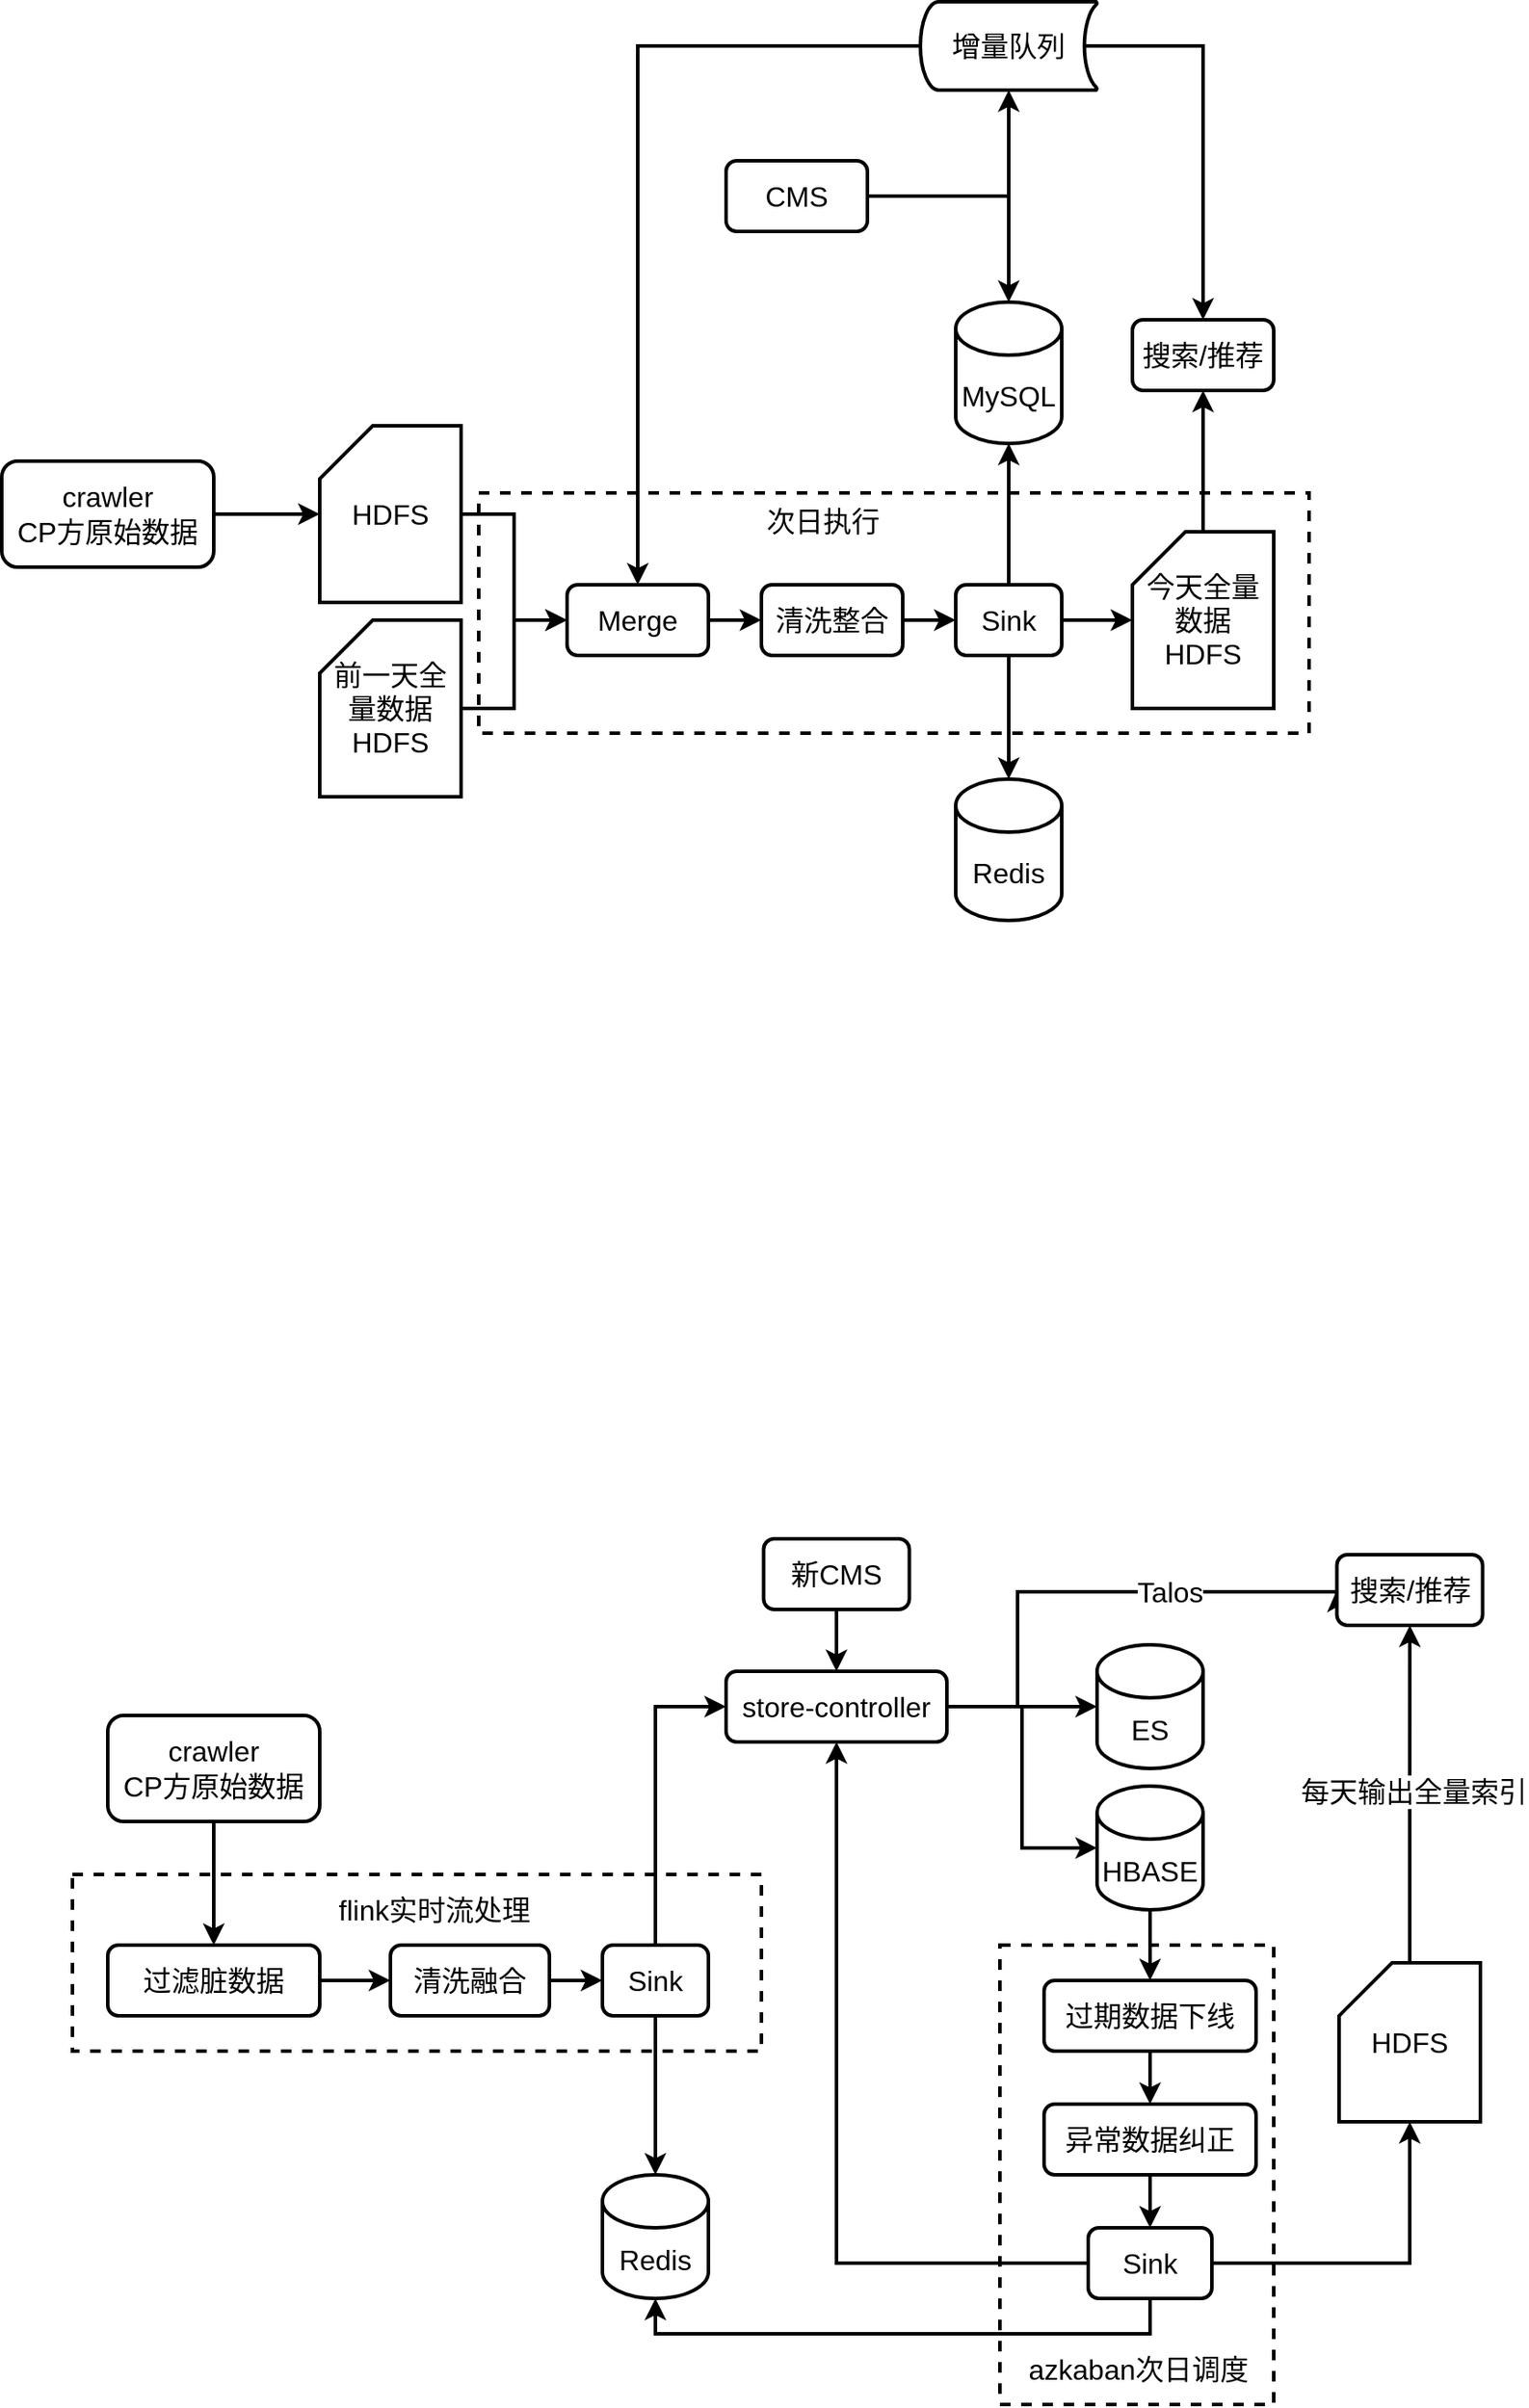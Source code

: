 <mxfile version="14.2.7" type="github">
  <diagram id="VjVRpiudHXe4usmQhJof" name="第 1 页">
    <mxGraphModel dx="1426" dy="844" grid="0" gridSize="10" guides="1" tooltips="1" connect="1" arrows="1" fold="1" page="1" pageScale="1" pageWidth="1169" pageHeight="827" math="0" shadow="0">
      <root>
        <mxCell id="0" />
        <mxCell id="1" parent="0" />
        <mxCell id="4UaUl_g-EKsj6W3iqg6l-78" value="" style="rounded=0;whiteSpace=wrap;html=1;strokeWidth=2;fontSize=16;dashed=1;" vertex="1" parent="1">
          <mxGeometry x="685" y="1210" width="155" height="260" as="geometry" />
        </mxCell>
        <mxCell id="4UaUl_g-EKsj6W3iqg6l-38" value="" style="rounded=0;whiteSpace=wrap;html=1;strokeWidth=2;fontSize=16;dashed=1;" vertex="1" parent="1">
          <mxGeometry x="160" y="1170" width="390" height="100" as="geometry" />
        </mxCell>
        <mxCell id="4UaUl_g-EKsj6W3iqg6l-20" value="" style="rounded=0;whiteSpace=wrap;html=1;strokeWidth=2;fontSize=16;dashed=1;" vertex="1" parent="1">
          <mxGeometry x="390" y="388" width="470" height="136" as="geometry" />
        </mxCell>
        <mxCell id="4UaUl_g-EKsj6W3iqg6l-3" value="" style="edgeStyle=orthogonalEdgeStyle;rounded=0;orthogonalLoop=1;jettySize=auto;html=1;fontSize=16;strokeWidth=2;" edge="1" parent="1" source="4UaUl_g-EKsj6W3iqg6l-1" target="4UaUl_g-EKsj6W3iqg6l-2">
          <mxGeometry relative="1" as="geometry" />
        </mxCell>
        <mxCell id="4UaUl_g-EKsj6W3iqg6l-1" value="crawler&lt;br style=&quot;font-size: 16px;&quot;&gt;CP方原始数据" style="rounded=1;whiteSpace=wrap;html=1;strokeWidth=2;fontSize=16;" vertex="1" parent="1">
          <mxGeometry x="120" y="370" width="120" height="60" as="geometry" />
        </mxCell>
        <mxCell id="4UaUl_g-EKsj6W3iqg6l-6" style="edgeStyle=orthogonalEdgeStyle;rounded=0;orthogonalLoop=1;jettySize=auto;html=1;exitX=1;exitY=0.5;exitDx=0;exitDy=0;exitPerimeter=0;entryX=0;entryY=0.5;entryDx=0;entryDy=0;strokeWidth=2;fontSize=16;" edge="1" parent="1" source="4UaUl_g-EKsj6W3iqg6l-2" target="4UaUl_g-EKsj6W3iqg6l-5">
          <mxGeometry relative="1" as="geometry" />
        </mxCell>
        <mxCell id="4UaUl_g-EKsj6W3iqg6l-2" value="HDFS" style="shape=card;whiteSpace=wrap;html=1;strokeWidth=2;fontSize=16;" vertex="1" parent="1">
          <mxGeometry x="300" y="350" width="80" height="100" as="geometry" />
        </mxCell>
        <mxCell id="4UaUl_g-EKsj6W3iqg6l-7" style="edgeStyle=orthogonalEdgeStyle;rounded=0;orthogonalLoop=1;jettySize=auto;html=1;exitX=1;exitY=0.5;exitDx=0;exitDy=0;exitPerimeter=0;entryX=0;entryY=0.5;entryDx=0;entryDy=0;strokeWidth=2;fontSize=16;" edge="1" parent="1" source="4UaUl_g-EKsj6W3iqg6l-4" target="4UaUl_g-EKsj6W3iqg6l-5">
          <mxGeometry relative="1" as="geometry" />
        </mxCell>
        <mxCell id="4UaUl_g-EKsj6W3iqg6l-4" value="前一天全量数据&lt;br&gt;HDFS" style="shape=card;whiteSpace=wrap;html=1;strokeWidth=2;fontSize=16;" vertex="1" parent="1">
          <mxGeometry x="300" y="460" width="80" height="100" as="geometry" />
        </mxCell>
        <mxCell id="4UaUl_g-EKsj6W3iqg6l-9" value="" style="edgeStyle=orthogonalEdgeStyle;rounded=0;orthogonalLoop=1;jettySize=auto;html=1;strokeWidth=2;fontSize=16;" edge="1" parent="1" source="4UaUl_g-EKsj6W3iqg6l-5" target="4UaUl_g-EKsj6W3iqg6l-8">
          <mxGeometry relative="1" as="geometry" />
        </mxCell>
        <mxCell id="4UaUl_g-EKsj6W3iqg6l-5" value="Merge" style="rounded=1;whiteSpace=wrap;html=1;strokeWidth=2;fontSize=16;" vertex="1" parent="1">
          <mxGeometry x="440" y="440" width="80" height="40" as="geometry" />
        </mxCell>
        <mxCell id="4UaUl_g-EKsj6W3iqg6l-11" value="" style="edgeStyle=orthogonalEdgeStyle;rounded=0;orthogonalLoop=1;jettySize=auto;html=1;strokeWidth=2;fontSize=16;" edge="1" parent="1" source="4UaUl_g-EKsj6W3iqg6l-8" target="4UaUl_g-EKsj6W3iqg6l-10">
          <mxGeometry relative="1" as="geometry" />
        </mxCell>
        <mxCell id="4UaUl_g-EKsj6W3iqg6l-8" value="清洗整合" style="rounded=1;whiteSpace=wrap;html=1;strokeWidth=2;fontSize=16;" vertex="1" parent="1">
          <mxGeometry x="550" y="440" width="80" height="40" as="geometry" />
        </mxCell>
        <mxCell id="4UaUl_g-EKsj6W3iqg6l-13" value="" style="edgeStyle=orthogonalEdgeStyle;rounded=0;orthogonalLoop=1;jettySize=auto;html=1;strokeWidth=2;fontSize=16;" edge="1" parent="1" source="4UaUl_g-EKsj6W3iqg6l-10" target="4UaUl_g-EKsj6W3iqg6l-12">
          <mxGeometry relative="1" as="geometry" />
        </mxCell>
        <mxCell id="4UaUl_g-EKsj6W3iqg6l-15" value="" style="edgeStyle=orthogonalEdgeStyle;rounded=0;orthogonalLoop=1;jettySize=auto;html=1;strokeWidth=2;fontSize=16;" edge="1" parent="1" source="4UaUl_g-EKsj6W3iqg6l-10" target="4UaUl_g-EKsj6W3iqg6l-14">
          <mxGeometry relative="1" as="geometry" />
        </mxCell>
        <mxCell id="4UaUl_g-EKsj6W3iqg6l-17" value="" style="edgeStyle=orthogonalEdgeStyle;rounded=0;orthogonalLoop=1;jettySize=auto;html=1;strokeWidth=2;fontSize=16;" edge="1" parent="1" source="4UaUl_g-EKsj6W3iqg6l-10" target="4UaUl_g-EKsj6W3iqg6l-16">
          <mxGeometry relative="1" as="geometry" />
        </mxCell>
        <mxCell id="4UaUl_g-EKsj6W3iqg6l-10" value="Sink" style="rounded=1;whiteSpace=wrap;html=1;strokeWidth=2;fontSize=16;" vertex="1" parent="1">
          <mxGeometry x="660" y="440" width="60" height="40" as="geometry" />
        </mxCell>
        <mxCell id="4UaUl_g-EKsj6W3iqg6l-19" value="" style="edgeStyle=orthogonalEdgeStyle;rounded=0;orthogonalLoop=1;jettySize=auto;html=1;strokeWidth=2;fontSize=16;" edge="1" parent="1" source="4UaUl_g-EKsj6W3iqg6l-12" target="4UaUl_g-EKsj6W3iqg6l-18">
          <mxGeometry relative="1" as="geometry" />
        </mxCell>
        <mxCell id="4UaUl_g-EKsj6W3iqg6l-12" value="今天全量数据&lt;br&gt;HDFS" style="shape=card;whiteSpace=wrap;html=1;strokeWidth=2;fontSize=16;" vertex="1" parent="1">
          <mxGeometry x="760" y="410" width="80" height="100" as="geometry" />
        </mxCell>
        <mxCell id="4UaUl_g-EKsj6W3iqg6l-14" value="MySQL" style="shape=cylinder3;whiteSpace=wrap;html=1;boundedLbl=1;backgroundOutline=1;size=15;strokeWidth=2;fontSize=16;" vertex="1" parent="1">
          <mxGeometry x="660" y="280" width="60" height="80" as="geometry" />
        </mxCell>
        <mxCell id="4UaUl_g-EKsj6W3iqg6l-16" value="Redis" style="shape=cylinder3;whiteSpace=wrap;html=1;boundedLbl=1;backgroundOutline=1;size=15;strokeWidth=2;fontSize=16;" vertex="1" parent="1">
          <mxGeometry x="660" y="550" width="60" height="80" as="geometry" />
        </mxCell>
        <mxCell id="4UaUl_g-EKsj6W3iqg6l-18" value="搜索/推荐" style="rounded=1;whiteSpace=wrap;html=1;strokeWidth=2;fontSize=16;" vertex="1" parent="1">
          <mxGeometry x="760" y="290" width="80" height="40" as="geometry" />
        </mxCell>
        <mxCell id="4UaUl_g-EKsj6W3iqg6l-21" value="次日执行" style="text;html=1;strokeColor=none;fillColor=none;align=center;verticalAlign=middle;whiteSpace=wrap;rounded=0;dashed=1;fontSize=16;" vertex="1" parent="1">
          <mxGeometry x="545" y="394" width="80" height="20" as="geometry" />
        </mxCell>
        <mxCell id="4UaUl_g-EKsj6W3iqg6l-25" style="edgeStyle=orthogonalEdgeStyle;rounded=0;orthogonalLoop=1;jettySize=auto;html=1;exitX=1;exitY=0.5;exitDx=0;exitDy=0;entryX=0.5;entryY=1;entryDx=0;entryDy=0;entryPerimeter=0;strokeWidth=2;fontSize=16;" edge="1" parent="1" source="4UaUl_g-EKsj6W3iqg6l-23" target="4UaUl_g-EKsj6W3iqg6l-24">
          <mxGeometry relative="1" as="geometry" />
        </mxCell>
        <mxCell id="4UaUl_g-EKsj6W3iqg6l-26" style="edgeStyle=orthogonalEdgeStyle;rounded=0;orthogonalLoop=1;jettySize=auto;html=1;exitX=1;exitY=0.5;exitDx=0;exitDy=0;entryX=0.5;entryY=0;entryDx=0;entryDy=0;entryPerimeter=0;strokeWidth=2;fontSize=16;" edge="1" parent="1" source="4UaUl_g-EKsj6W3iqg6l-23" target="4UaUl_g-EKsj6W3iqg6l-14">
          <mxGeometry relative="1" as="geometry" />
        </mxCell>
        <mxCell id="4UaUl_g-EKsj6W3iqg6l-23" value="CMS" style="rounded=1;whiteSpace=wrap;html=1;strokeWidth=2;fontSize=16;" vertex="1" parent="1">
          <mxGeometry x="530" y="200" width="80" height="40" as="geometry" />
        </mxCell>
        <mxCell id="4UaUl_g-EKsj6W3iqg6l-27" style="edgeStyle=orthogonalEdgeStyle;rounded=0;orthogonalLoop=1;jettySize=auto;html=1;exitX=0.93;exitY=0.5;exitDx=0;exitDy=0;exitPerimeter=0;strokeWidth=2;fontSize=16;" edge="1" parent="1" source="4UaUl_g-EKsj6W3iqg6l-24" target="4UaUl_g-EKsj6W3iqg6l-18">
          <mxGeometry relative="1" as="geometry" />
        </mxCell>
        <mxCell id="4UaUl_g-EKsj6W3iqg6l-29" style="edgeStyle=orthogonalEdgeStyle;rounded=0;orthogonalLoop=1;jettySize=auto;html=1;exitX=0;exitY=0.5;exitDx=0;exitDy=0;exitPerimeter=0;strokeWidth=2;fontSize=16;" edge="1" parent="1" source="4UaUl_g-EKsj6W3iqg6l-24" target="4UaUl_g-EKsj6W3iqg6l-5">
          <mxGeometry relative="1" as="geometry" />
        </mxCell>
        <mxCell id="4UaUl_g-EKsj6W3iqg6l-24" value="增量队列" style="strokeWidth=2;html=1;shape=mxgraph.flowchart.stored_data;whiteSpace=wrap;rounded=0;shadow=0;glass=0;sketch=0;fontSize=16;" vertex="1" parent="1">
          <mxGeometry x="640" y="110" width="100" height="50" as="geometry" />
        </mxCell>
        <mxCell id="4UaUl_g-EKsj6W3iqg6l-33" value="" style="edgeStyle=orthogonalEdgeStyle;rounded=0;orthogonalLoop=1;jettySize=auto;html=1;strokeWidth=2;fontSize=16;" edge="1" parent="1" source="4UaUl_g-EKsj6W3iqg6l-31" target="4UaUl_g-EKsj6W3iqg6l-32">
          <mxGeometry relative="1" as="geometry" />
        </mxCell>
        <mxCell id="4UaUl_g-EKsj6W3iqg6l-31" value="crawler&lt;br style=&quot;font-size: 16px;&quot;&gt;CP方原始数据" style="rounded=1;whiteSpace=wrap;html=1;strokeWidth=2;fontSize=16;" vertex="1" parent="1">
          <mxGeometry x="180" y="1080" width="120" height="60" as="geometry" />
        </mxCell>
        <mxCell id="4UaUl_g-EKsj6W3iqg6l-35" value="" style="edgeStyle=orthogonalEdgeStyle;rounded=0;orthogonalLoop=1;jettySize=auto;html=1;strokeWidth=2;fontSize=16;" edge="1" parent="1" source="4UaUl_g-EKsj6W3iqg6l-32" target="4UaUl_g-EKsj6W3iqg6l-34">
          <mxGeometry relative="1" as="geometry" />
        </mxCell>
        <mxCell id="4UaUl_g-EKsj6W3iqg6l-32" value="过滤脏数据" style="rounded=1;whiteSpace=wrap;html=1;strokeWidth=2;fontSize=16;" vertex="1" parent="1">
          <mxGeometry x="180" y="1210" width="120" height="40" as="geometry" />
        </mxCell>
        <mxCell id="4UaUl_g-EKsj6W3iqg6l-37" value="" style="edgeStyle=orthogonalEdgeStyle;rounded=0;orthogonalLoop=1;jettySize=auto;html=1;strokeWidth=2;fontSize=16;" edge="1" parent="1" source="4UaUl_g-EKsj6W3iqg6l-34" target="4UaUl_g-EKsj6W3iqg6l-36">
          <mxGeometry relative="1" as="geometry" />
        </mxCell>
        <mxCell id="4UaUl_g-EKsj6W3iqg6l-34" value="清洗融合" style="rounded=1;whiteSpace=wrap;html=1;strokeWidth=2;fontSize=16;" vertex="1" parent="1">
          <mxGeometry x="340" y="1210" width="90" height="40" as="geometry" />
        </mxCell>
        <mxCell id="4UaUl_g-EKsj6W3iqg6l-53" value="" style="edgeStyle=orthogonalEdgeStyle;rounded=0;orthogonalLoop=1;jettySize=auto;html=1;strokeWidth=2;fontSize=16;" edge="1" parent="1" source="4UaUl_g-EKsj6W3iqg6l-36" target="4UaUl_g-EKsj6W3iqg6l-52">
          <mxGeometry relative="1" as="geometry" />
        </mxCell>
        <mxCell id="4UaUl_g-EKsj6W3iqg6l-63" style="edgeStyle=orthogonalEdgeStyle;rounded=0;orthogonalLoop=1;jettySize=auto;html=1;exitX=0.5;exitY=0;exitDx=0;exitDy=0;entryX=0;entryY=0.5;entryDx=0;entryDy=0;strokeWidth=2;fontSize=16;" edge="1" parent="1" source="4UaUl_g-EKsj6W3iqg6l-36" target="4UaUl_g-EKsj6W3iqg6l-41">
          <mxGeometry relative="1" as="geometry" />
        </mxCell>
        <mxCell id="4UaUl_g-EKsj6W3iqg6l-36" value="Sink" style="rounded=1;whiteSpace=wrap;html=1;strokeWidth=2;fontSize=16;" vertex="1" parent="1">
          <mxGeometry x="460" y="1210" width="60" height="40" as="geometry" />
        </mxCell>
        <mxCell id="4UaUl_g-EKsj6W3iqg6l-39" value="flink实时流处理" style="text;html=1;strokeColor=none;fillColor=none;align=center;verticalAlign=middle;whiteSpace=wrap;rounded=0;dashed=1;fontSize=16;" vertex="1" parent="1">
          <mxGeometry x="300" y="1180" width="130" height="20" as="geometry" />
        </mxCell>
        <mxCell id="4UaUl_g-EKsj6W3iqg6l-65" value="" style="edgeStyle=orthogonalEdgeStyle;rounded=0;orthogonalLoop=1;jettySize=auto;html=1;strokeWidth=2;fontSize=16;" edge="1" parent="1" source="4UaUl_g-EKsj6W3iqg6l-41" target="4UaUl_g-EKsj6W3iqg6l-45">
          <mxGeometry relative="1" as="geometry" />
        </mxCell>
        <mxCell id="4UaUl_g-EKsj6W3iqg6l-66" style="edgeStyle=orthogonalEdgeStyle;rounded=0;orthogonalLoop=1;jettySize=auto;html=1;exitX=1;exitY=0.5;exitDx=0;exitDy=0;entryX=0;entryY=0.5;entryDx=0;entryDy=0;entryPerimeter=0;strokeWidth=2;fontSize=16;" edge="1" parent="1" source="4UaUl_g-EKsj6W3iqg6l-41" target="4UaUl_g-EKsj6W3iqg6l-50">
          <mxGeometry relative="1" as="geometry" />
        </mxCell>
        <mxCell id="4UaUl_g-EKsj6W3iqg6l-67" style="edgeStyle=orthogonalEdgeStyle;rounded=0;orthogonalLoop=1;jettySize=auto;html=1;exitX=1;exitY=0.5;exitDx=0;exitDy=0;entryX=0;entryY=0.5;entryDx=0;entryDy=0;strokeWidth=2;fontSize=16;" edge="1" parent="1" source="4UaUl_g-EKsj6W3iqg6l-41" target="4UaUl_g-EKsj6W3iqg6l-55">
          <mxGeometry relative="1" as="geometry">
            <Array as="points">
              <mxPoint x="695" y="1075" />
              <mxPoint x="695" y="1010" />
            </Array>
          </mxGeometry>
        </mxCell>
        <mxCell id="4UaUl_g-EKsj6W3iqg6l-68" value="Talos" style="edgeLabel;html=1;align=center;verticalAlign=middle;resizable=0;points=[];fontSize=16;" vertex="1" connectable="0" parent="4UaUl_g-EKsj6W3iqg6l-67">
          <mxGeometry x="0.333" relative="1" as="geometry">
            <mxPoint as="offset" />
          </mxGeometry>
        </mxCell>
        <mxCell id="4UaUl_g-EKsj6W3iqg6l-41" value="store-controller" style="rounded=1;whiteSpace=wrap;html=1;strokeWidth=2;fontSize=16;" vertex="1" parent="1">
          <mxGeometry x="530" y="1055" width="125" height="40" as="geometry" />
        </mxCell>
        <mxCell id="4UaUl_g-EKsj6W3iqg6l-44" style="edgeStyle=orthogonalEdgeStyle;rounded=0;orthogonalLoop=1;jettySize=auto;html=1;exitX=0.5;exitY=1;exitDx=0;exitDy=0;strokeWidth=2;fontSize=16;" edge="1" parent="1" source="4UaUl_g-EKsj6W3iqg6l-43" target="4UaUl_g-EKsj6W3iqg6l-41">
          <mxGeometry relative="1" as="geometry" />
        </mxCell>
        <mxCell id="4UaUl_g-EKsj6W3iqg6l-43" value="新CMS" style="rounded=1;whiteSpace=wrap;html=1;strokeWidth=2;fontSize=16;" vertex="1" parent="1">
          <mxGeometry x="551.25" y="980" width="82.5" height="40" as="geometry" />
        </mxCell>
        <mxCell id="4UaUl_g-EKsj6W3iqg6l-45" value="ES" style="shape=cylinder3;whiteSpace=wrap;html=1;boundedLbl=1;backgroundOutline=1;size=15;strokeWidth=2;fontSize=16;" vertex="1" parent="1">
          <mxGeometry x="740" y="1040" width="60" height="70" as="geometry" />
        </mxCell>
        <mxCell id="4UaUl_g-EKsj6W3iqg6l-71" value="" style="edgeStyle=orthogonalEdgeStyle;rounded=0;orthogonalLoop=1;jettySize=auto;html=1;strokeWidth=2;fontSize=16;" edge="1" parent="1" source="4UaUl_g-EKsj6W3iqg6l-50" target="4UaUl_g-EKsj6W3iqg6l-61">
          <mxGeometry relative="1" as="geometry" />
        </mxCell>
        <mxCell id="4UaUl_g-EKsj6W3iqg6l-50" value="HBASE" style="shape=cylinder3;whiteSpace=wrap;html=1;boundedLbl=1;backgroundOutline=1;size=15;strokeWidth=2;fontSize=16;" vertex="1" parent="1">
          <mxGeometry x="740" y="1120" width="60" height="70" as="geometry" />
        </mxCell>
        <mxCell id="4UaUl_g-EKsj6W3iqg6l-52" value="Redis" style="shape=cylinder3;whiteSpace=wrap;html=1;boundedLbl=1;backgroundOutline=1;size=15;strokeWidth=2;fontSize=16;" vertex="1" parent="1">
          <mxGeometry x="460" y="1340" width="60" height="70" as="geometry" />
        </mxCell>
        <mxCell id="4UaUl_g-EKsj6W3iqg6l-60" style="edgeStyle=orthogonalEdgeStyle;rounded=0;orthogonalLoop=1;jettySize=auto;html=1;exitX=0.5;exitY=0;exitDx=0;exitDy=0;exitPerimeter=0;strokeWidth=2;fontSize=16;" edge="1" parent="1" source="4UaUl_g-EKsj6W3iqg6l-54" target="4UaUl_g-EKsj6W3iqg6l-55">
          <mxGeometry relative="1" as="geometry" />
        </mxCell>
        <mxCell id="4UaUl_g-EKsj6W3iqg6l-80" value="每天输出全量索引" style="edgeLabel;html=1;align=center;verticalAlign=middle;resizable=0;points=[];fontSize=16;" vertex="1" connectable="0" parent="4UaUl_g-EKsj6W3iqg6l-60">
          <mxGeometry x="0.016" y="-2" relative="1" as="geometry">
            <mxPoint as="offset" />
          </mxGeometry>
        </mxCell>
        <mxCell id="4UaUl_g-EKsj6W3iqg6l-54" value="HDFS" style="shape=card;whiteSpace=wrap;html=1;strokeWidth=2;fontSize=16;" vertex="1" parent="1">
          <mxGeometry x="877" y="1220" width="80" height="90" as="geometry" />
        </mxCell>
        <mxCell id="4UaUl_g-EKsj6W3iqg6l-55" value="搜索/推荐" style="rounded=1;whiteSpace=wrap;html=1;strokeWidth=2;fontSize=16;" vertex="1" parent="1">
          <mxGeometry x="875.75" y="989" width="82.5" height="40" as="geometry" />
        </mxCell>
        <mxCell id="4UaUl_g-EKsj6W3iqg6l-72" value="" style="edgeStyle=orthogonalEdgeStyle;rounded=0;orthogonalLoop=1;jettySize=auto;html=1;strokeWidth=2;fontSize=16;" edge="1" parent="1" source="4UaUl_g-EKsj6W3iqg6l-61" target="4UaUl_g-EKsj6W3iqg6l-62">
          <mxGeometry relative="1" as="geometry" />
        </mxCell>
        <mxCell id="4UaUl_g-EKsj6W3iqg6l-61" value="过期数据下线" style="rounded=1;whiteSpace=wrap;html=1;strokeWidth=2;fontSize=16;" vertex="1" parent="1">
          <mxGeometry x="710" y="1230" width="120" height="40" as="geometry" />
        </mxCell>
        <mxCell id="4UaUl_g-EKsj6W3iqg6l-74" value="" style="edgeStyle=orthogonalEdgeStyle;rounded=0;orthogonalLoop=1;jettySize=auto;html=1;strokeWidth=2;fontSize=16;" edge="1" parent="1" source="4UaUl_g-EKsj6W3iqg6l-62" target="4UaUl_g-EKsj6W3iqg6l-73">
          <mxGeometry relative="1" as="geometry" />
        </mxCell>
        <mxCell id="4UaUl_g-EKsj6W3iqg6l-62" value="异常数据纠正" style="rounded=1;whiteSpace=wrap;html=1;strokeWidth=2;fontSize=16;" vertex="1" parent="1">
          <mxGeometry x="710" y="1300" width="120" height="40" as="geometry" />
        </mxCell>
        <mxCell id="4UaUl_g-EKsj6W3iqg6l-75" style="edgeStyle=orthogonalEdgeStyle;rounded=0;orthogonalLoop=1;jettySize=auto;html=1;exitX=0;exitY=0.5;exitDx=0;exitDy=0;entryX=0.5;entryY=1;entryDx=0;entryDy=0;strokeWidth=2;fontSize=16;" edge="1" parent="1" source="4UaUl_g-EKsj6W3iqg6l-73" target="4UaUl_g-EKsj6W3iqg6l-41">
          <mxGeometry relative="1" as="geometry" />
        </mxCell>
        <mxCell id="4UaUl_g-EKsj6W3iqg6l-76" style="edgeStyle=orthogonalEdgeStyle;rounded=0;orthogonalLoop=1;jettySize=auto;html=1;exitX=0.5;exitY=1;exitDx=0;exitDy=0;entryX=0.5;entryY=1;entryDx=0;entryDy=0;entryPerimeter=0;strokeWidth=2;fontSize=16;" edge="1" parent="1" source="4UaUl_g-EKsj6W3iqg6l-73" target="4UaUl_g-EKsj6W3iqg6l-52">
          <mxGeometry relative="1" as="geometry" />
        </mxCell>
        <mxCell id="4UaUl_g-EKsj6W3iqg6l-77" style="edgeStyle=orthogonalEdgeStyle;rounded=0;orthogonalLoop=1;jettySize=auto;html=1;exitX=1;exitY=0.5;exitDx=0;exitDy=0;strokeWidth=2;fontSize=16;" edge="1" parent="1" source="4UaUl_g-EKsj6W3iqg6l-73" target="4UaUl_g-EKsj6W3iqg6l-54">
          <mxGeometry relative="1" as="geometry" />
        </mxCell>
        <mxCell id="4UaUl_g-EKsj6W3iqg6l-73" value="Sink" style="rounded=1;whiteSpace=wrap;html=1;strokeWidth=2;fontSize=16;" vertex="1" parent="1">
          <mxGeometry x="735" y="1370" width="70" height="40" as="geometry" />
        </mxCell>
        <mxCell id="4UaUl_g-EKsj6W3iqg6l-79" value="azkaban次日调度" style="text;html=1;align=center;verticalAlign=middle;resizable=0;points=[];autosize=1;fontSize=16;" vertex="1" parent="1">
          <mxGeometry x="692.5" y="1440" width="140" height="20" as="geometry" />
        </mxCell>
      </root>
    </mxGraphModel>
  </diagram>
</mxfile>
